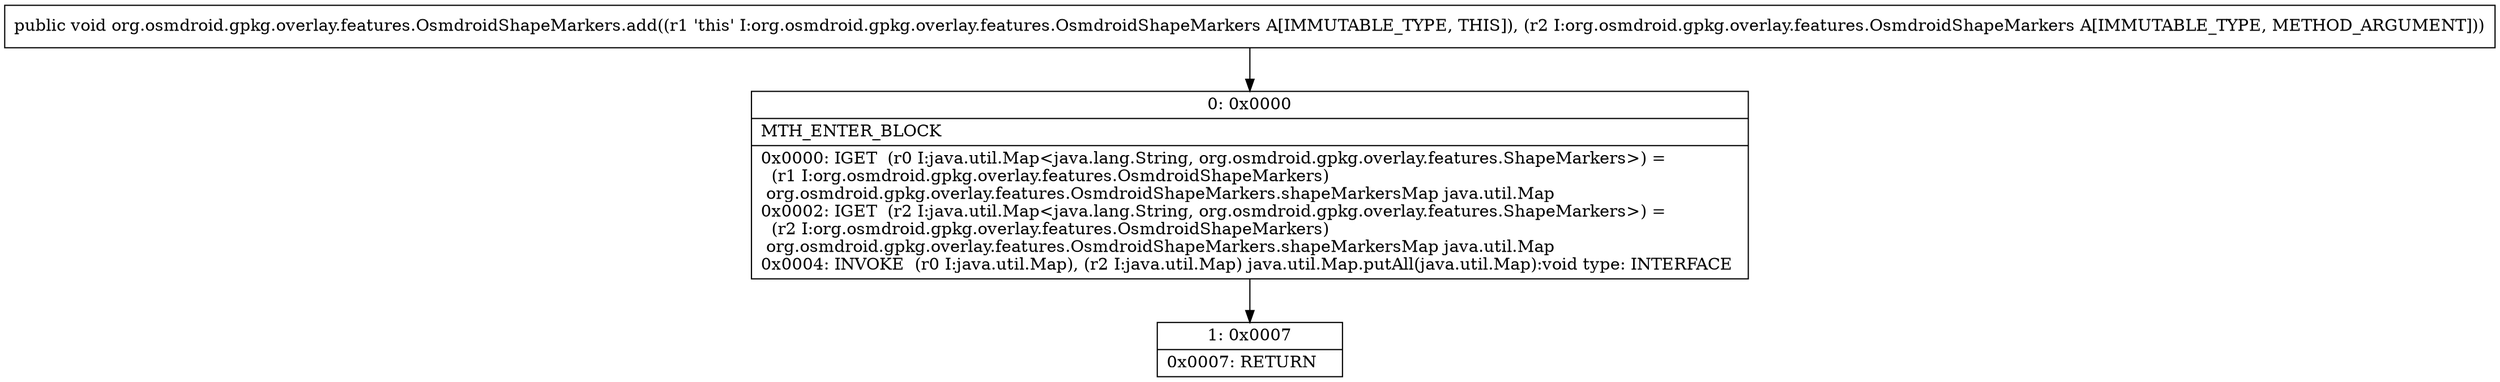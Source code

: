 digraph "CFG fororg.osmdroid.gpkg.overlay.features.OsmdroidShapeMarkers.add(Lorg\/osmdroid\/gpkg\/overlay\/features\/OsmdroidShapeMarkers;)V" {
Node_0 [shape=record,label="{0\:\ 0x0000|MTH_ENTER_BLOCK\l|0x0000: IGET  (r0 I:java.util.Map\<java.lang.String, org.osmdroid.gpkg.overlay.features.ShapeMarkers\>) = \l  (r1 I:org.osmdroid.gpkg.overlay.features.OsmdroidShapeMarkers)\l org.osmdroid.gpkg.overlay.features.OsmdroidShapeMarkers.shapeMarkersMap java.util.Map \l0x0002: IGET  (r2 I:java.util.Map\<java.lang.String, org.osmdroid.gpkg.overlay.features.ShapeMarkers\>) = \l  (r2 I:org.osmdroid.gpkg.overlay.features.OsmdroidShapeMarkers)\l org.osmdroid.gpkg.overlay.features.OsmdroidShapeMarkers.shapeMarkersMap java.util.Map \l0x0004: INVOKE  (r0 I:java.util.Map), (r2 I:java.util.Map) java.util.Map.putAll(java.util.Map):void type: INTERFACE \l}"];
Node_1 [shape=record,label="{1\:\ 0x0007|0x0007: RETURN   \l}"];
MethodNode[shape=record,label="{public void org.osmdroid.gpkg.overlay.features.OsmdroidShapeMarkers.add((r1 'this' I:org.osmdroid.gpkg.overlay.features.OsmdroidShapeMarkers A[IMMUTABLE_TYPE, THIS]), (r2 I:org.osmdroid.gpkg.overlay.features.OsmdroidShapeMarkers A[IMMUTABLE_TYPE, METHOD_ARGUMENT])) }"];
MethodNode -> Node_0;
Node_0 -> Node_1;
}

